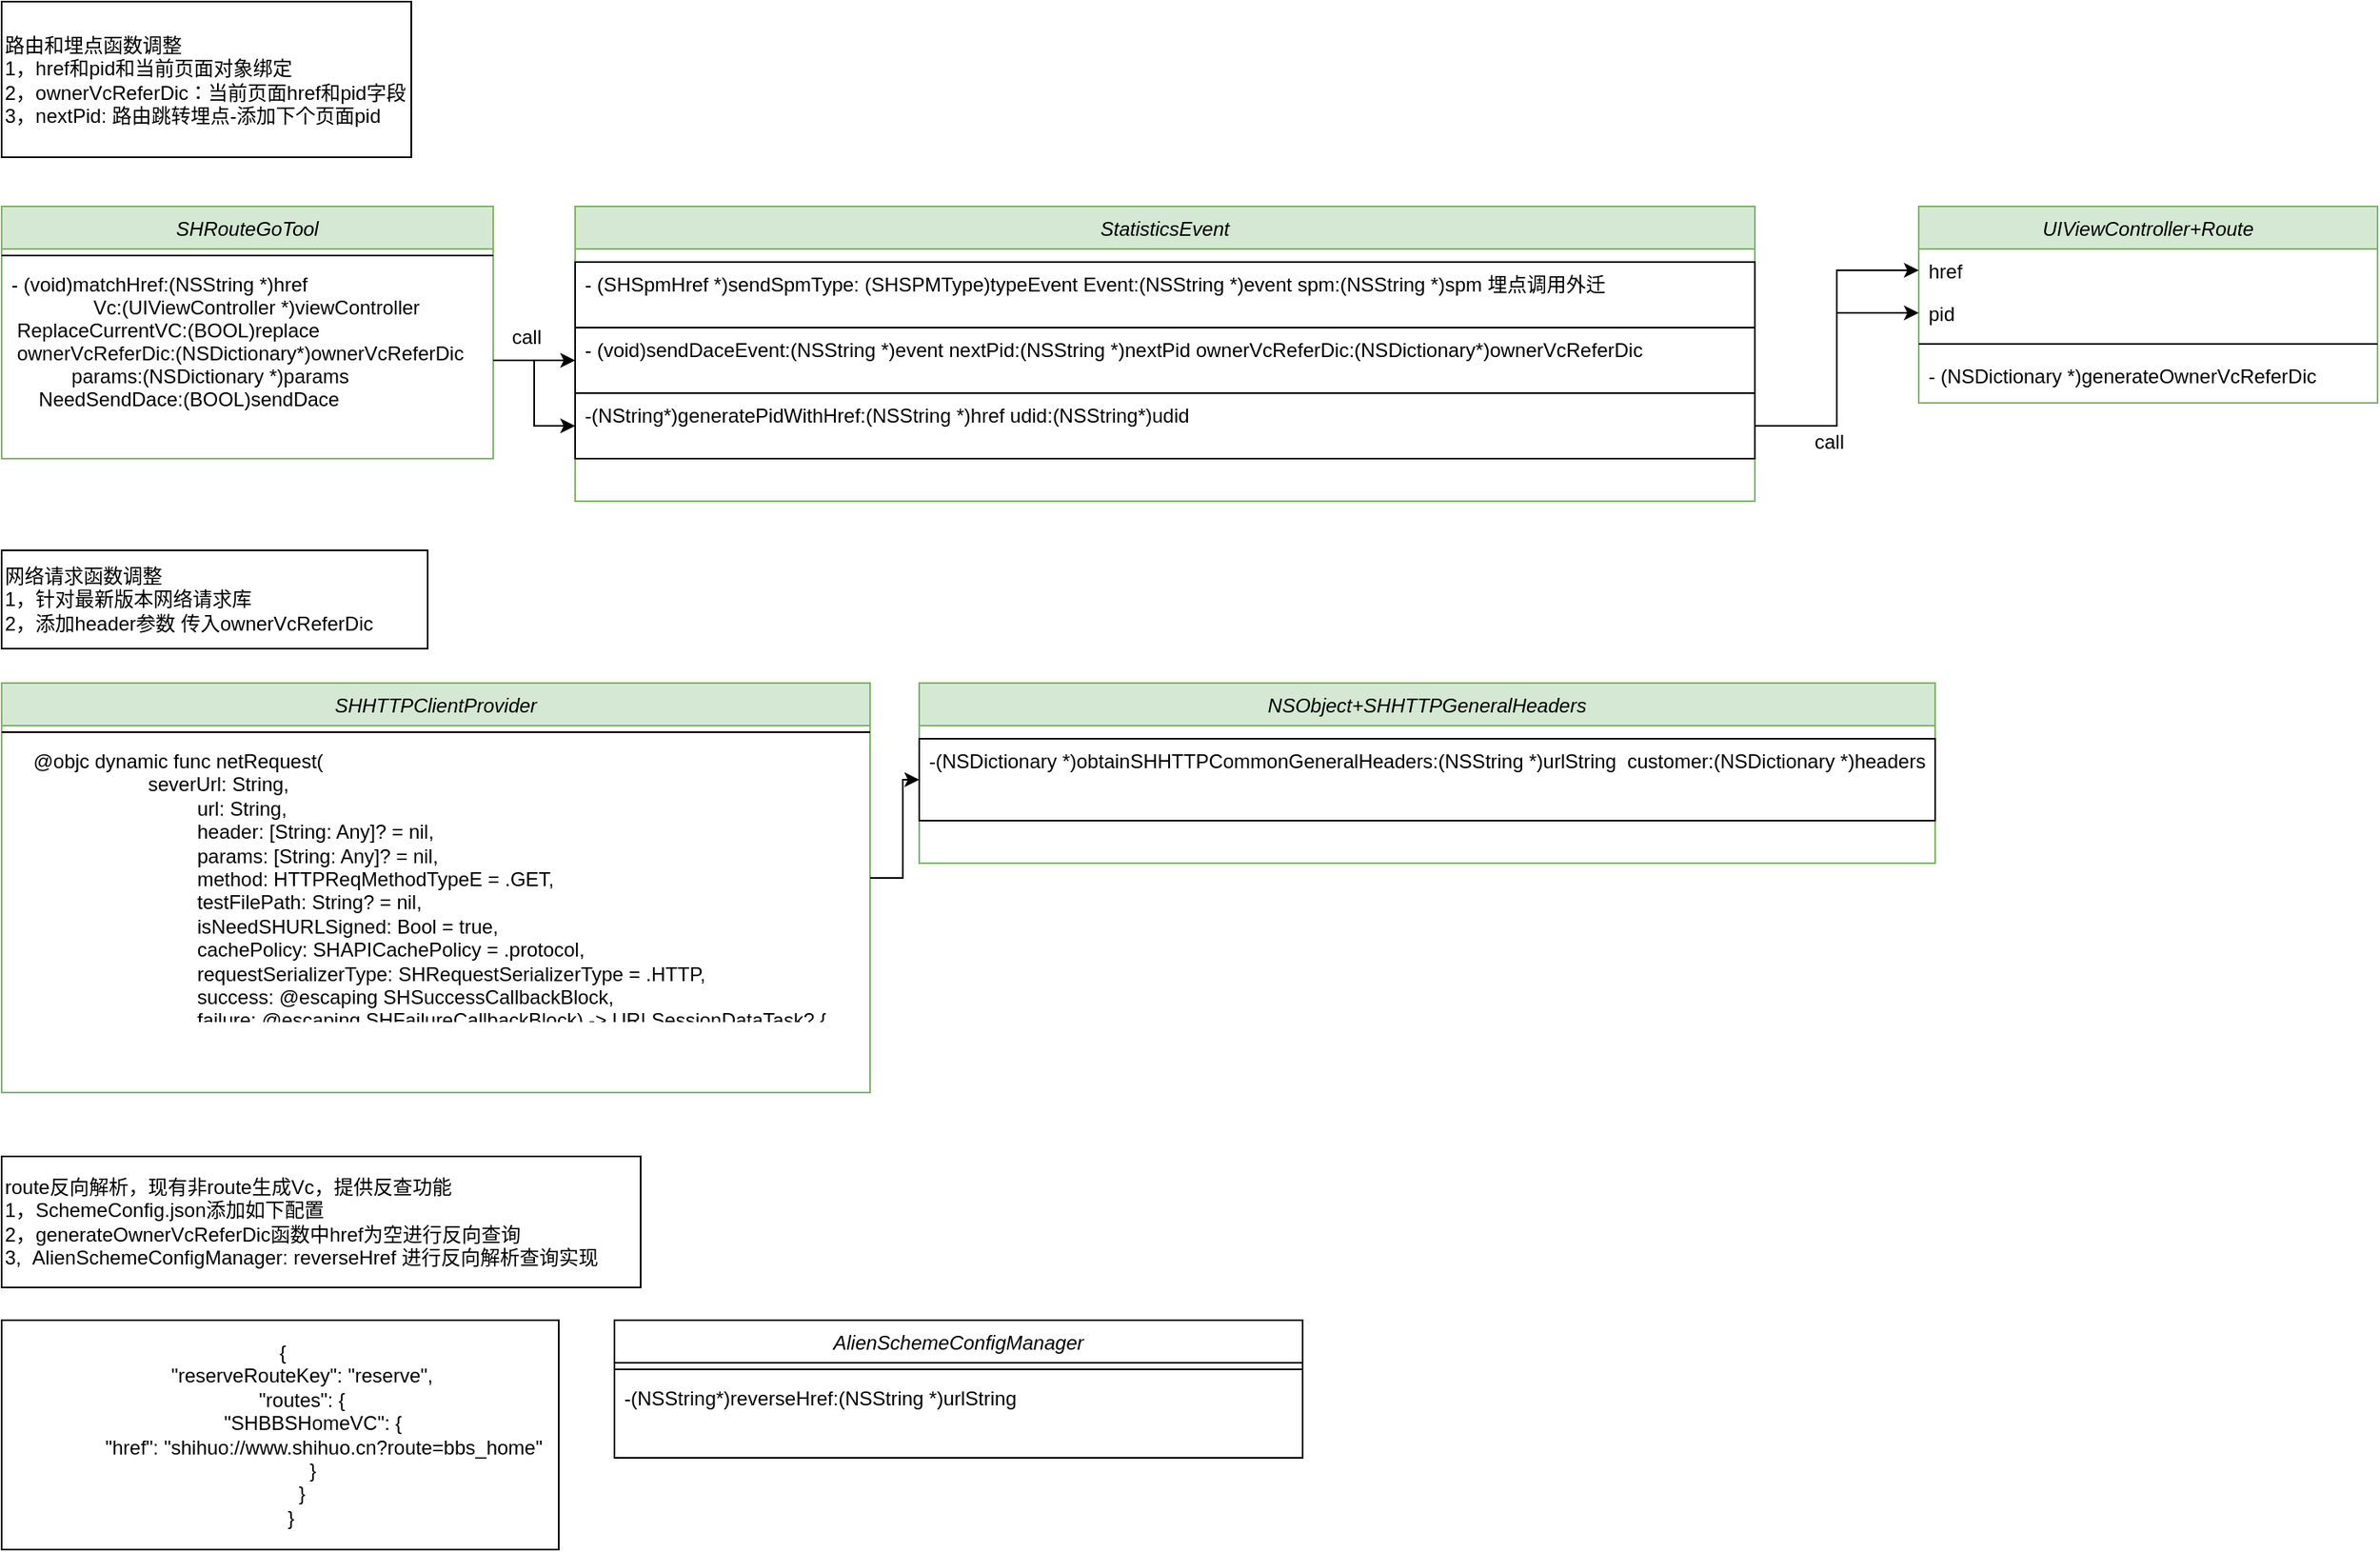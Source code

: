 <mxfile version="13.5.5" type="github">
  <diagram id="C5RBs43oDa-KdzZeNtuy" name="Page-1">
    <mxGraphModel dx="1426" dy="722" grid="1" gridSize="10" guides="1" tooltips="1" connect="1" arrows="1" fold="1" page="1" pageScale="1" pageWidth="827" pageHeight="1169" math="0" shadow="0">
      <root>
        <mxCell id="WIyWlLk6GJQsqaUBKTNV-0" />
        <mxCell id="WIyWlLk6GJQsqaUBKTNV-1" parent="WIyWlLk6GJQsqaUBKTNV-0" />
        <mxCell id="gozwhajtFq7ZaXICu-Ml-26" value="StatisticsEvent" style="swimlane;fontStyle=2;align=center;verticalAlign=top;childLayout=stackLayout;horizontal=1;startSize=26;horizontalStack=0;resizeParent=1;resizeLast=0;collapsible=1;marginBottom=0;rounded=0;shadow=0;strokeWidth=1;fillColor=#d5e8d4;strokeColor=#82b366;" parent="WIyWlLk6GJQsqaUBKTNV-1" vertex="1">
          <mxGeometry x="390" y="230" width="720" height="180" as="geometry">
            <mxRectangle x="230" y="140" width="160" height="26" as="alternateBounds" />
          </mxGeometry>
        </mxCell>
        <mxCell id="gozwhajtFq7ZaXICu-Ml-28" value="" style="line;html=1;strokeWidth=1;align=left;verticalAlign=middle;spacingTop=-1;spacingLeft=3;spacingRight=3;rotatable=0;labelPosition=right;points=[];portConstraint=eastwest;strokeColor=none;" parent="gozwhajtFq7ZaXICu-Ml-26" vertex="1">
          <mxGeometry y="26" width="720" height="8" as="geometry" />
        </mxCell>
        <mxCell id="gozwhajtFq7ZaXICu-Ml-30" value="- (SHSpmHref *)sendSpmType: (SHSPMType)typeEvent Event:(NSString *)event spm:(NSString *)spm 埋点调用外迁" style="text;align=left;verticalAlign=top;spacingLeft=4;spacingRight=4;overflow=hidden;rotatable=0;points=[[0,0.5],[1,0.5]];portConstraint=eastwest;whiteSpace=wrap;strokeColor=#000000;" parent="gozwhajtFq7ZaXICu-Ml-26" vertex="1">
          <mxGeometry y="34" width="720" height="40" as="geometry" />
        </mxCell>
        <mxCell id="gozwhajtFq7ZaXICu-Ml-34" value="- (void)sendDaceEvent:(NSString *)event nextPid:(NSString *)nextPid ownerVcReferDic:(NSDictionary*)ownerVcReferDic" style="text;align=left;verticalAlign=top;spacingLeft=4;spacingRight=4;overflow=hidden;rotatable=0;points=[[0,0.5],[1,0.5]];portConstraint=eastwest;strokeColor=#000000;" parent="gozwhajtFq7ZaXICu-Ml-26" vertex="1">
          <mxGeometry y="74" width="720" height="40" as="geometry" />
        </mxCell>
        <mxCell id="gozwhajtFq7ZaXICu-Ml-31" value="-(NString*)generatePidWithHref:(NSString *)href udid:(NSString*)udid" style="text;align=left;verticalAlign=top;spacingLeft=4;spacingRight=4;overflow=hidden;rotatable=0;points=[[0,0.5],[1,0.5]];portConstraint=eastwest;whiteSpace=wrap;strokeColor=#000000;" parent="gozwhajtFq7ZaXICu-Ml-26" vertex="1">
          <mxGeometry y="114" width="720" height="40" as="geometry" />
        </mxCell>
        <mxCell id="gozwhajtFq7ZaXICu-Ml-45" value="SHRouteGoTool" style="swimlane;fontStyle=2;align=center;verticalAlign=top;childLayout=stackLayout;horizontal=1;startSize=26;horizontalStack=0;resizeParent=1;resizeLast=0;collapsible=1;marginBottom=0;rounded=0;shadow=0;strokeWidth=1;fillColor=#d5e8d4;strokeColor=#82b366;" parent="WIyWlLk6GJQsqaUBKTNV-1" vertex="1">
          <mxGeometry x="40" y="230" width="300" height="154" as="geometry">
            <mxRectangle x="230" y="140" width="160" height="26" as="alternateBounds" />
          </mxGeometry>
        </mxCell>
        <mxCell id="gozwhajtFq7ZaXICu-Ml-47" value="" style="line;html=1;strokeWidth=1;align=left;verticalAlign=middle;spacingTop=-1;spacingLeft=3;spacingRight=3;rotatable=0;labelPosition=right;points=[];portConstraint=eastwest;" parent="gozwhajtFq7ZaXICu-Ml-45" vertex="1">
          <mxGeometry y="26" width="300" height="8" as="geometry" />
        </mxCell>
        <mxCell id="gozwhajtFq7ZaXICu-Ml-48" value="- (void)matchHref:(NSString *)href&#xa;               Vc:(UIViewController *)viewController&#xa; ReplaceCurrentVC:(BOOL)replace&#xa; ownerVcReferDic:(NSDictionary*)ownerVcReferDic&#xa;           params:(NSDictionary *)params&#xa;     NeedSendDace:(BOOL)sendDace" style="text;align=left;verticalAlign=top;spacingLeft=4;spacingRight=4;overflow=hidden;rotatable=0;points=[[0,0.5],[1,0.5]];portConstraint=eastwest;" parent="gozwhajtFq7ZaXICu-Ml-45" vertex="1">
          <mxGeometry y="34" width="300" height="120" as="geometry" />
        </mxCell>
        <mxCell id="39B1gfTcantBv1lsYMs9-0" value="route反向解析，现有非route生成Vc，提供反查功能&lt;br&gt;1，&lt;span style=&quot;text-align: center&quot;&gt;SchemeConfig.json添加如下配置&lt;br&gt;2，&lt;/span&gt;&lt;span&gt;generateOwnerVcReferDic函数中href为空进行反向查询&lt;br&gt;&lt;/span&gt;&lt;span style=&quot;text-align: center&quot;&gt;3,&amp;nbsp; AlienSchemeConfigManager:&lt;/span&gt;&amp;nbsp;reverseHref&amp;nbsp;&lt;span style=&quot;text-align: center&quot;&gt;进行反向解析查询实现&lt;br&gt;&lt;/span&gt;" style="rounded=0;whiteSpace=wrap;html=1;align=left;" vertex="1" parent="WIyWlLk6GJQsqaUBKTNV-1">
          <mxGeometry x="40" y="810" width="390" height="80" as="geometry" />
        </mxCell>
        <mxCell id="gozwhajtFq7ZaXICu-Ml-10" value="UIViewController+Route" style="swimlane;fontStyle=2;align=center;verticalAlign=top;childLayout=stackLayout;horizontal=1;startSize=26;horizontalStack=0;resizeParent=1;resizeLast=0;collapsible=1;marginBottom=0;rounded=0;shadow=0;strokeWidth=1;fillColor=#d5e8d4;strokeColor=#82b366;" parent="WIyWlLk6GJQsqaUBKTNV-1" vertex="1">
          <mxGeometry x="1210" y="230" width="280" height="120" as="geometry">
            <mxRectangle x="230" y="140" width="160" height="26" as="alternateBounds" />
          </mxGeometry>
        </mxCell>
        <mxCell id="gozwhajtFq7ZaXICu-Ml-11" value="href&#xa;" style="text;align=left;verticalAlign=top;spacingLeft=4;spacingRight=4;overflow=hidden;rotatable=0;points=[[0,0.5],[1,0.5]];portConstraint=eastwest;" parent="gozwhajtFq7ZaXICu-Ml-10" vertex="1">
          <mxGeometry y="26" width="280" height="26" as="geometry" />
        </mxCell>
        <mxCell id="gozwhajtFq7ZaXICu-Ml-14" value="pid" style="text;align=left;verticalAlign=top;spacingLeft=4;spacingRight=4;overflow=hidden;rotatable=0;points=[[0,0.5],[1,0.5]];portConstraint=eastwest;" parent="gozwhajtFq7ZaXICu-Ml-10" vertex="1">
          <mxGeometry y="52" width="280" height="26" as="geometry" />
        </mxCell>
        <mxCell id="gozwhajtFq7ZaXICu-Ml-12" value="" style="line;html=1;strokeWidth=1;align=left;verticalAlign=middle;spacingTop=-1;spacingLeft=3;spacingRight=3;rotatable=0;labelPosition=right;points=[];portConstraint=eastwest;" parent="gozwhajtFq7ZaXICu-Ml-10" vertex="1">
          <mxGeometry y="78" width="280" height="12" as="geometry" />
        </mxCell>
        <mxCell id="39B1gfTcantBv1lsYMs9-3" value="- (NSDictionary *)generateOwnerVcReferDic" style="text;align=left;verticalAlign=top;spacingLeft=4;spacingRight=4;overflow=hidden;rotatable=0;points=[[0,0.5],[1,0.5]];portConstraint=eastwest;" vertex="1" parent="gozwhajtFq7ZaXICu-Ml-10">
          <mxGeometry y="90" width="280" height="30" as="geometry" />
        </mxCell>
        <mxCell id="39B1gfTcantBv1lsYMs9-1" value="&lt;span&gt;&amp;nbsp;{&lt;/span&gt;&lt;br&gt;&lt;div&gt;&lt;div&gt;&amp;nbsp; &amp;nbsp; &amp;nbsp; &amp;nbsp; &quot;reserveR&lt;span&gt;outeKey&quot;: &quot;reserve&quot;,&lt;/span&gt;&lt;/div&gt;&lt;div&gt;&amp;nbsp; &amp;nbsp; &amp;nbsp; &amp;nbsp; &quot;routes&quot;: {&lt;/div&gt;&lt;div&gt;&amp;nbsp; &amp;nbsp; &amp;nbsp; &amp;nbsp; &amp;nbsp; &amp;nbsp; &quot;SHBBSHomeVC&quot;: {&lt;/div&gt;&lt;div&gt;&amp;nbsp; &amp;nbsp; &amp;nbsp; &amp;nbsp; &amp;nbsp; &amp;nbsp; &amp;nbsp; &amp;nbsp; &quot;href&quot;: &quot;shihuo://www.shihuo.cn?route=bbs_home&quot;&lt;/div&gt;&lt;div&gt;&amp;nbsp; &amp;nbsp; &amp;nbsp; &amp;nbsp; &amp;nbsp; &amp;nbsp; }&lt;/div&gt;&lt;div&gt;&amp;nbsp; &amp;nbsp; &amp;nbsp; &amp;nbsp; }&lt;/div&gt;&lt;div&gt;&amp;nbsp; &amp;nbsp; }&lt;/div&gt;&lt;/div&gt;" style="rounded=0;whiteSpace=wrap;html=1;" vertex="1" parent="WIyWlLk6GJQsqaUBKTNV-1">
          <mxGeometry x="40" y="910" width="340" height="140" as="geometry" />
        </mxCell>
        <mxCell id="39B1gfTcantBv1lsYMs9-4" value="路由和埋点函数调整&lt;br&gt;1，href和pid和当前页面对象绑定&lt;br&gt;&lt;div&gt;&lt;span&gt;2，ownerVcReferDic：当前页面href和pid字段&lt;br&gt;&lt;/span&gt;&lt;span&gt;3，nextPid: 路由跳转埋点-添加下个页面pid&lt;/span&gt;&lt;span&gt;&lt;br&gt;&lt;/span&gt;&lt;/div&gt;" style="rounded=0;whiteSpace=wrap;html=1;align=left;" vertex="1" parent="WIyWlLk6GJQsqaUBKTNV-1">
          <mxGeometry x="40" y="105" width="250" height="95" as="geometry" />
        </mxCell>
        <mxCell id="39B1gfTcantBv1lsYMs9-5" value="网络请求函数调整&lt;br&gt;1，针对最新版本网络请求库&lt;br&gt;2，添加header参数 传入ownerVcReferDic" style="rounded=0;whiteSpace=wrap;html=1;align=left;" vertex="1" parent="WIyWlLk6GJQsqaUBKTNV-1">
          <mxGeometry x="40" y="440" width="260" height="60" as="geometry" />
        </mxCell>
        <mxCell id="gozwhajtFq7ZaXICu-Ml-35" value="SHHTTPClientProvider" style="swimlane;fontStyle=2;align=center;verticalAlign=top;childLayout=stackLayout;horizontal=1;startSize=26;horizontalStack=0;resizeParent=1;resizeLast=0;collapsible=1;marginBottom=0;rounded=0;shadow=0;strokeWidth=1;fillColor=#d5e8d4;strokeColor=#82b366;" parent="WIyWlLk6GJQsqaUBKTNV-1" vertex="1">
          <mxGeometry x="40" y="521" width="530" height="250" as="geometry">
            <mxRectangle x="230" y="140" width="160" height="26" as="alternateBounds" />
          </mxGeometry>
        </mxCell>
        <mxCell id="gozwhajtFq7ZaXICu-Ml-37" value="" style="line;html=1;strokeWidth=1;align=left;verticalAlign=middle;spacingTop=-1;spacingLeft=3;spacingRight=3;rotatable=0;labelPosition=right;points=[];portConstraint=eastwest;" parent="gozwhajtFq7ZaXICu-Ml-35" vertex="1">
          <mxGeometry y="26" width="530" height="8" as="geometry" />
        </mxCell>
        <mxCell id="gozwhajtFq7ZaXICu-Ml-38" value="    @objc dynamic func netRequest(&#xa;                         severUrl: String,&#xa;                                  url: String,&#xa;                                  header: [String: Any]? = nil,&#xa;                                  params: [String: Any]? = nil,&#xa;                                  method: HTTPReqMethodTypeE = .GET,&#xa;                                  testFilePath: String? = nil,&#xa;                                  isNeedSHURLSigned: Bool = true,&#xa;                                  cachePolicy: SHAPICachePolicy = .protocol,&#xa;                                  requestSerializerType: SHRequestSerializerType = .HTTP,&#xa;                                  success: @escaping SHSuccessCallbackBlock,&#xa;                                  failure: @escaping SHFailureCallbackBlock) -&gt; URLSessionDataTask? {" style="text;align=left;verticalAlign=top;spacingLeft=4;spacingRight=4;overflow=hidden;rotatable=0;points=[[0,0.5],[1,0.5]];portConstraint=eastwest;whiteSpace=wrap;" parent="gozwhajtFq7ZaXICu-Ml-35" vertex="1">
          <mxGeometry y="34" width="530" height="170" as="geometry" />
        </mxCell>
        <mxCell id="gozwhajtFq7ZaXICu-Ml-41" value="NSObject+SHHTTPGeneralHeaders" style="swimlane;fontStyle=2;align=center;verticalAlign=top;childLayout=stackLayout;horizontal=1;startSize=26;horizontalStack=0;resizeParent=1;resizeLast=0;collapsible=1;marginBottom=0;rounded=0;shadow=0;strokeWidth=1;fillColor=#d5e8d4;strokeColor=#82b366;" parent="WIyWlLk6GJQsqaUBKTNV-1" vertex="1">
          <mxGeometry x="600" y="521" width="620" height="110" as="geometry">
            <mxRectangle x="230" y="140" width="160" height="26" as="alternateBounds" />
          </mxGeometry>
        </mxCell>
        <mxCell id="gozwhajtFq7ZaXICu-Ml-43" value="" style="line;html=1;strokeWidth=1;align=left;verticalAlign=middle;spacingTop=-1;spacingLeft=3;spacingRight=3;rotatable=0;labelPosition=right;points=[];portConstraint=eastwest;strokeColor=none;" parent="gozwhajtFq7ZaXICu-Ml-41" vertex="1">
          <mxGeometry y="26" width="620" height="8" as="geometry" />
        </mxCell>
        <mxCell id="gozwhajtFq7ZaXICu-Ml-44" value="-(NSDictionary *)obtainSHHTTPCommonGeneralHeaders:(NSString *)urlString  customer:(NSDictionary *)headers&#xa;" style="text;align=left;verticalAlign=top;spacingLeft=4;spacingRight=4;overflow=hidden;rotatable=0;points=[[0,0.5],[1,0.5]];portConstraint=eastwest;whiteSpace=wrap;strokeColor=#000000;" parent="gozwhajtFq7ZaXICu-Ml-41" vertex="1">
          <mxGeometry y="34" width="620" height="50" as="geometry" />
        </mxCell>
        <mxCell id="39B1gfTcantBv1lsYMs9-6" value="AlienSchemeConfigManager" style="swimlane;fontStyle=2;align=center;verticalAlign=top;childLayout=stackLayout;horizontal=1;startSize=26;horizontalStack=0;resizeParent=1;resizeLast=0;collapsible=1;marginBottom=0;rounded=0;shadow=0;strokeWidth=1;" vertex="1" parent="WIyWlLk6GJQsqaUBKTNV-1">
          <mxGeometry x="414" y="910" width="420" height="84" as="geometry">
            <mxRectangle x="230" y="140" width="160" height="26" as="alternateBounds" />
          </mxGeometry>
        </mxCell>
        <mxCell id="39B1gfTcantBv1lsYMs9-8" value="" style="line;html=1;strokeWidth=1;align=left;verticalAlign=middle;spacingTop=-1;spacingLeft=3;spacingRight=3;rotatable=0;labelPosition=right;points=[];portConstraint=eastwest;" vertex="1" parent="39B1gfTcantBv1lsYMs9-6">
          <mxGeometry y="26" width="420" height="8" as="geometry" />
        </mxCell>
        <mxCell id="39B1gfTcantBv1lsYMs9-9" value="-(NSString*)reverseHref:(NSString *)urlString" style="text;align=left;verticalAlign=top;spacingLeft=4;spacingRight=4;overflow=hidden;rotatable=0;points=[[0,0.5],[1,0.5]];portConstraint=eastwest;whiteSpace=wrap;" vertex="1" parent="39B1gfTcantBv1lsYMs9-6">
          <mxGeometry y="34" width="420" height="50" as="geometry" />
        </mxCell>
        <mxCell id="39B1gfTcantBv1lsYMs9-11" style="edgeStyle=orthogonalEdgeStyle;rounded=0;orthogonalLoop=1;jettySize=auto;html=1;exitX=1;exitY=0.5;exitDx=0;exitDy=0;entryX=0;entryY=0.5;entryDx=0;entryDy=0;" edge="1" parent="WIyWlLk6GJQsqaUBKTNV-1" source="gozwhajtFq7ZaXICu-Ml-48" target="gozwhajtFq7ZaXICu-Ml-34">
          <mxGeometry relative="1" as="geometry" />
        </mxCell>
        <mxCell id="39B1gfTcantBv1lsYMs9-12" style="edgeStyle=orthogonalEdgeStyle;rounded=0;orthogonalLoop=1;jettySize=auto;html=1;exitX=1;exitY=0.5;exitDx=0;exitDy=0;entryX=0;entryY=0.5;entryDx=0;entryDy=0;" edge="1" parent="WIyWlLk6GJQsqaUBKTNV-1" source="gozwhajtFq7ZaXICu-Ml-48" target="gozwhajtFq7ZaXICu-Ml-31">
          <mxGeometry relative="1" as="geometry" />
        </mxCell>
        <mxCell id="39B1gfTcantBv1lsYMs9-13" value="call" style="text;html=1;align=center;verticalAlign=middle;resizable=0;points=[];autosize=1;" vertex="1" parent="WIyWlLk6GJQsqaUBKTNV-1">
          <mxGeometry x="345" y="300" width="30" height="20" as="geometry" />
        </mxCell>
        <mxCell id="39B1gfTcantBv1lsYMs9-14" style="edgeStyle=orthogonalEdgeStyle;rounded=0;orthogonalLoop=1;jettySize=auto;html=1;exitX=1;exitY=0.5;exitDx=0;exitDy=0;entryX=0;entryY=0.5;entryDx=0;entryDy=0;" edge="1" parent="WIyWlLk6GJQsqaUBKTNV-1" source="gozwhajtFq7ZaXICu-Ml-31" target="gozwhajtFq7ZaXICu-Ml-14">
          <mxGeometry relative="1" as="geometry" />
        </mxCell>
        <mxCell id="39B1gfTcantBv1lsYMs9-15" style="edgeStyle=orthogonalEdgeStyle;rounded=0;orthogonalLoop=1;jettySize=auto;html=1;exitX=1;exitY=0.5;exitDx=0;exitDy=0;entryX=0;entryY=0.5;entryDx=0;entryDy=0;" edge="1" parent="WIyWlLk6GJQsqaUBKTNV-1" source="gozwhajtFq7ZaXICu-Ml-31" target="gozwhajtFq7ZaXICu-Ml-11">
          <mxGeometry relative="1" as="geometry" />
        </mxCell>
        <mxCell id="39B1gfTcantBv1lsYMs9-16" value="call" style="text;html=1;align=center;verticalAlign=middle;resizable=0;points=[];autosize=1;" vertex="1" parent="WIyWlLk6GJQsqaUBKTNV-1">
          <mxGeometry x="1140" y="364" width="30" height="20" as="geometry" />
        </mxCell>
        <mxCell id="39B1gfTcantBv1lsYMs9-18" style="edgeStyle=orthogonalEdgeStyle;rounded=0;orthogonalLoop=1;jettySize=auto;html=1;exitX=1;exitY=0.5;exitDx=0;exitDy=0;" edge="1" parent="WIyWlLk6GJQsqaUBKTNV-1" source="gozwhajtFq7ZaXICu-Ml-38" target="gozwhajtFq7ZaXICu-Ml-44">
          <mxGeometry relative="1" as="geometry" />
        </mxCell>
      </root>
    </mxGraphModel>
  </diagram>
</mxfile>
